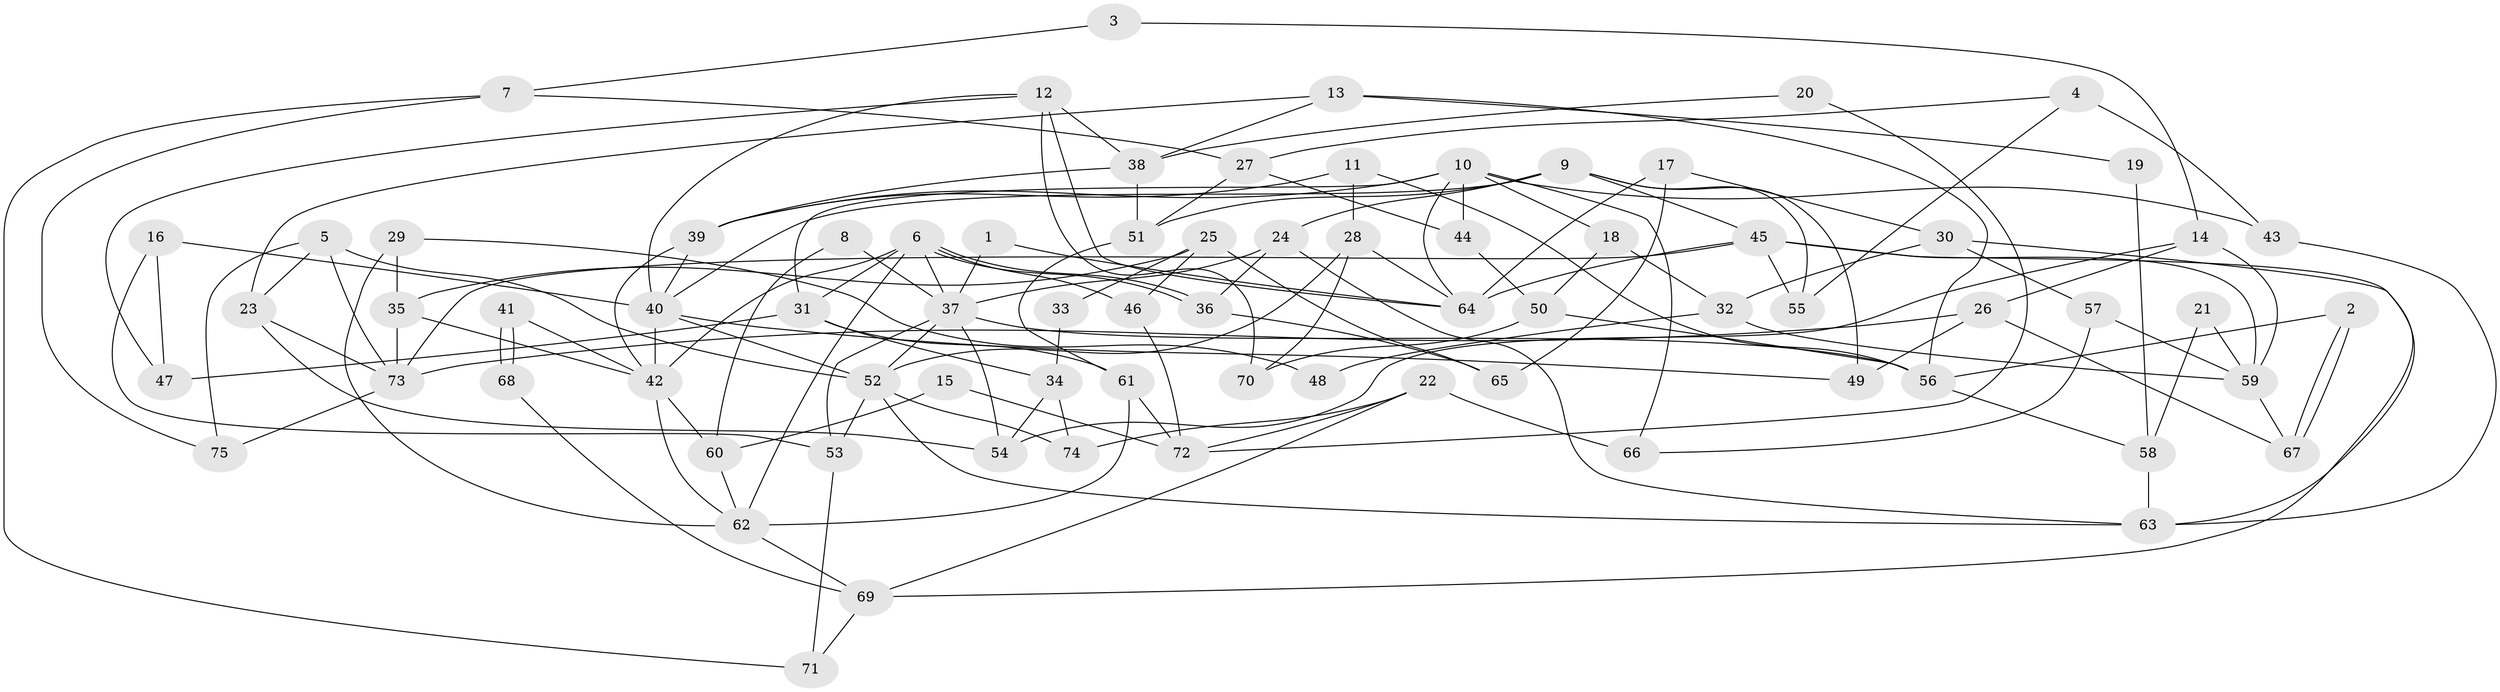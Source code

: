 // Generated by graph-tools (version 1.1) at 2025/01/03/09/25 03:01:58]
// undirected, 75 vertices, 150 edges
graph export_dot {
graph [start="1"]
  node [color=gray90,style=filled];
  1;
  2;
  3;
  4;
  5;
  6;
  7;
  8;
  9;
  10;
  11;
  12;
  13;
  14;
  15;
  16;
  17;
  18;
  19;
  20;
  21;
  22;
  23;
  24;
  25;
  26;
  27;
  28;
  29;
  30;
  31;
  32;
  33;
  34;
  35;
  36;
  37;
  38;
  39;
  40;
  41;
  42;
  43;
  44;
  45;
  46;
  47;
  48;
  49;
  50;
  51;
  52;
  53;
  54;
  55;
  56;
  57;
  58;
  59;
  60;
  61;
  62;
  63;
  64;
  65;
  66;
  67;
  68;
  69;
  70;
  71;
  72;
  73;
  74;
  75;
  1 -- 37;
  1 -- 64;
  2 -- 67;
  2 -- 67;
  2 -- 56;
  3 -- 14;
  3 -- 7;
  4 -- 55;
  4 -- 43;
  4 -- 27;
  5 -- 52;
  5 -- 73;
  5 -- 23;
  5 -- 75;
  6 -- 36;
  6 -- 36;
  6 -- 42;
  6 -- 31;
  6 -- 37;
  6 -- 46;
  6 -- 62;
  7 -- 75;
  7 -- 71;
  7 -- 27;
  8 -- 60;
  8 -- 37;
  9 -- 40;
  9 -- 45;
  9 -- 24;
  9 -- 49;
  9 -- 51;
  9 -- 55;
  10 -- 39;
  10 -- 64;
  10 -- 18;
  10 -- 31;
  10 -- 43;
  10 -- 44;
  10 -- 66;
  11 -- 39;
  11 -- 56;
  11 -- 28;
  12 -- 40;
  12 -- 70;
  12 -- 38;
  12 -- 47;
  12 -- 64;
  13 -- 23;
  13 -- 38;
  13 -- 19;
  13 -- 56;
  14 -- 26;
  14 -- 54;
  14 -- 59;
  15 -- 60;
  15 -- 72;
  16 -- 40;
  16 -- 47;
  16 -- 53;
  17 -- 64;
  17 -- 30;
  17 -- 65;
  18 -- 50;
  18 -- 32;
  19 -- 58;
  20 -- 38;
  20 -- 72;
  21 -- 59;
  21 -- 58;
  22 -- 66;
  22 -- 72;
  22 -- 69;
  22 -- 74;
  23 -- 54;
  23 -- 73;
  24 -- 37;
  24 -- 36;
  24 -- 63;
  25 -- 65;
  25 -- 35;
  25 -- 33;
  25 -- 46;
  26 -- 73;
  26 -- 67;
  26 -- 49;
  27 -- 44;
  27 -- 51;
  28 -- 52;
  28 -- 64;
  28 -- 70;
  29 -- 62;
  29 -- 35;
  29 -- 48;
  30 -- 63;
  30 -- 32;
  30 -- 57;
  31 -- 34;
  31 -- 47;
  31 -- 61;
  32 -- 59;
  32 -- 48;
  33 -- 34;
  34 -- 74;
  34 -- 54;
  35 -- 73;
  35 -- 42;
  36 -- 65;
  37 -- 52;
  37 -- 53;
  37 -- 54;
  37 -- 56;
  38 -- 51;
  38 -- 39;
  39 -- 40;
  39 -- 42;
  40 -- 49;
  40 -- 42;
  40 -- 52;
  41 -- 42;
  41 -- 68;
  41 -- 68;
  42 -- 62;
  42 -- 60;
  43 -- 63;
  44 -- 50;
  45 -- 64;
  45 -- 69;
  45 -- 55;
  45 -- 59;
  45 -- 73;
  46 -- 72;
  50 -- 56;
  50 -- 70;
  51 -- 61;
  52 -- 53;
  52 -- 63;
  52 -- 74;
  53 -- 71;
  56 -- 58;
  57 -- 59;
  57 -- 66;
  58 -- 63;
  59 -- 67;
  60 -- 62;
  61 -- 62;
  61 -- 72;
  62 -- 69;
  68 -- 69;
  69 -- 71;
  73 -- 75;
}
